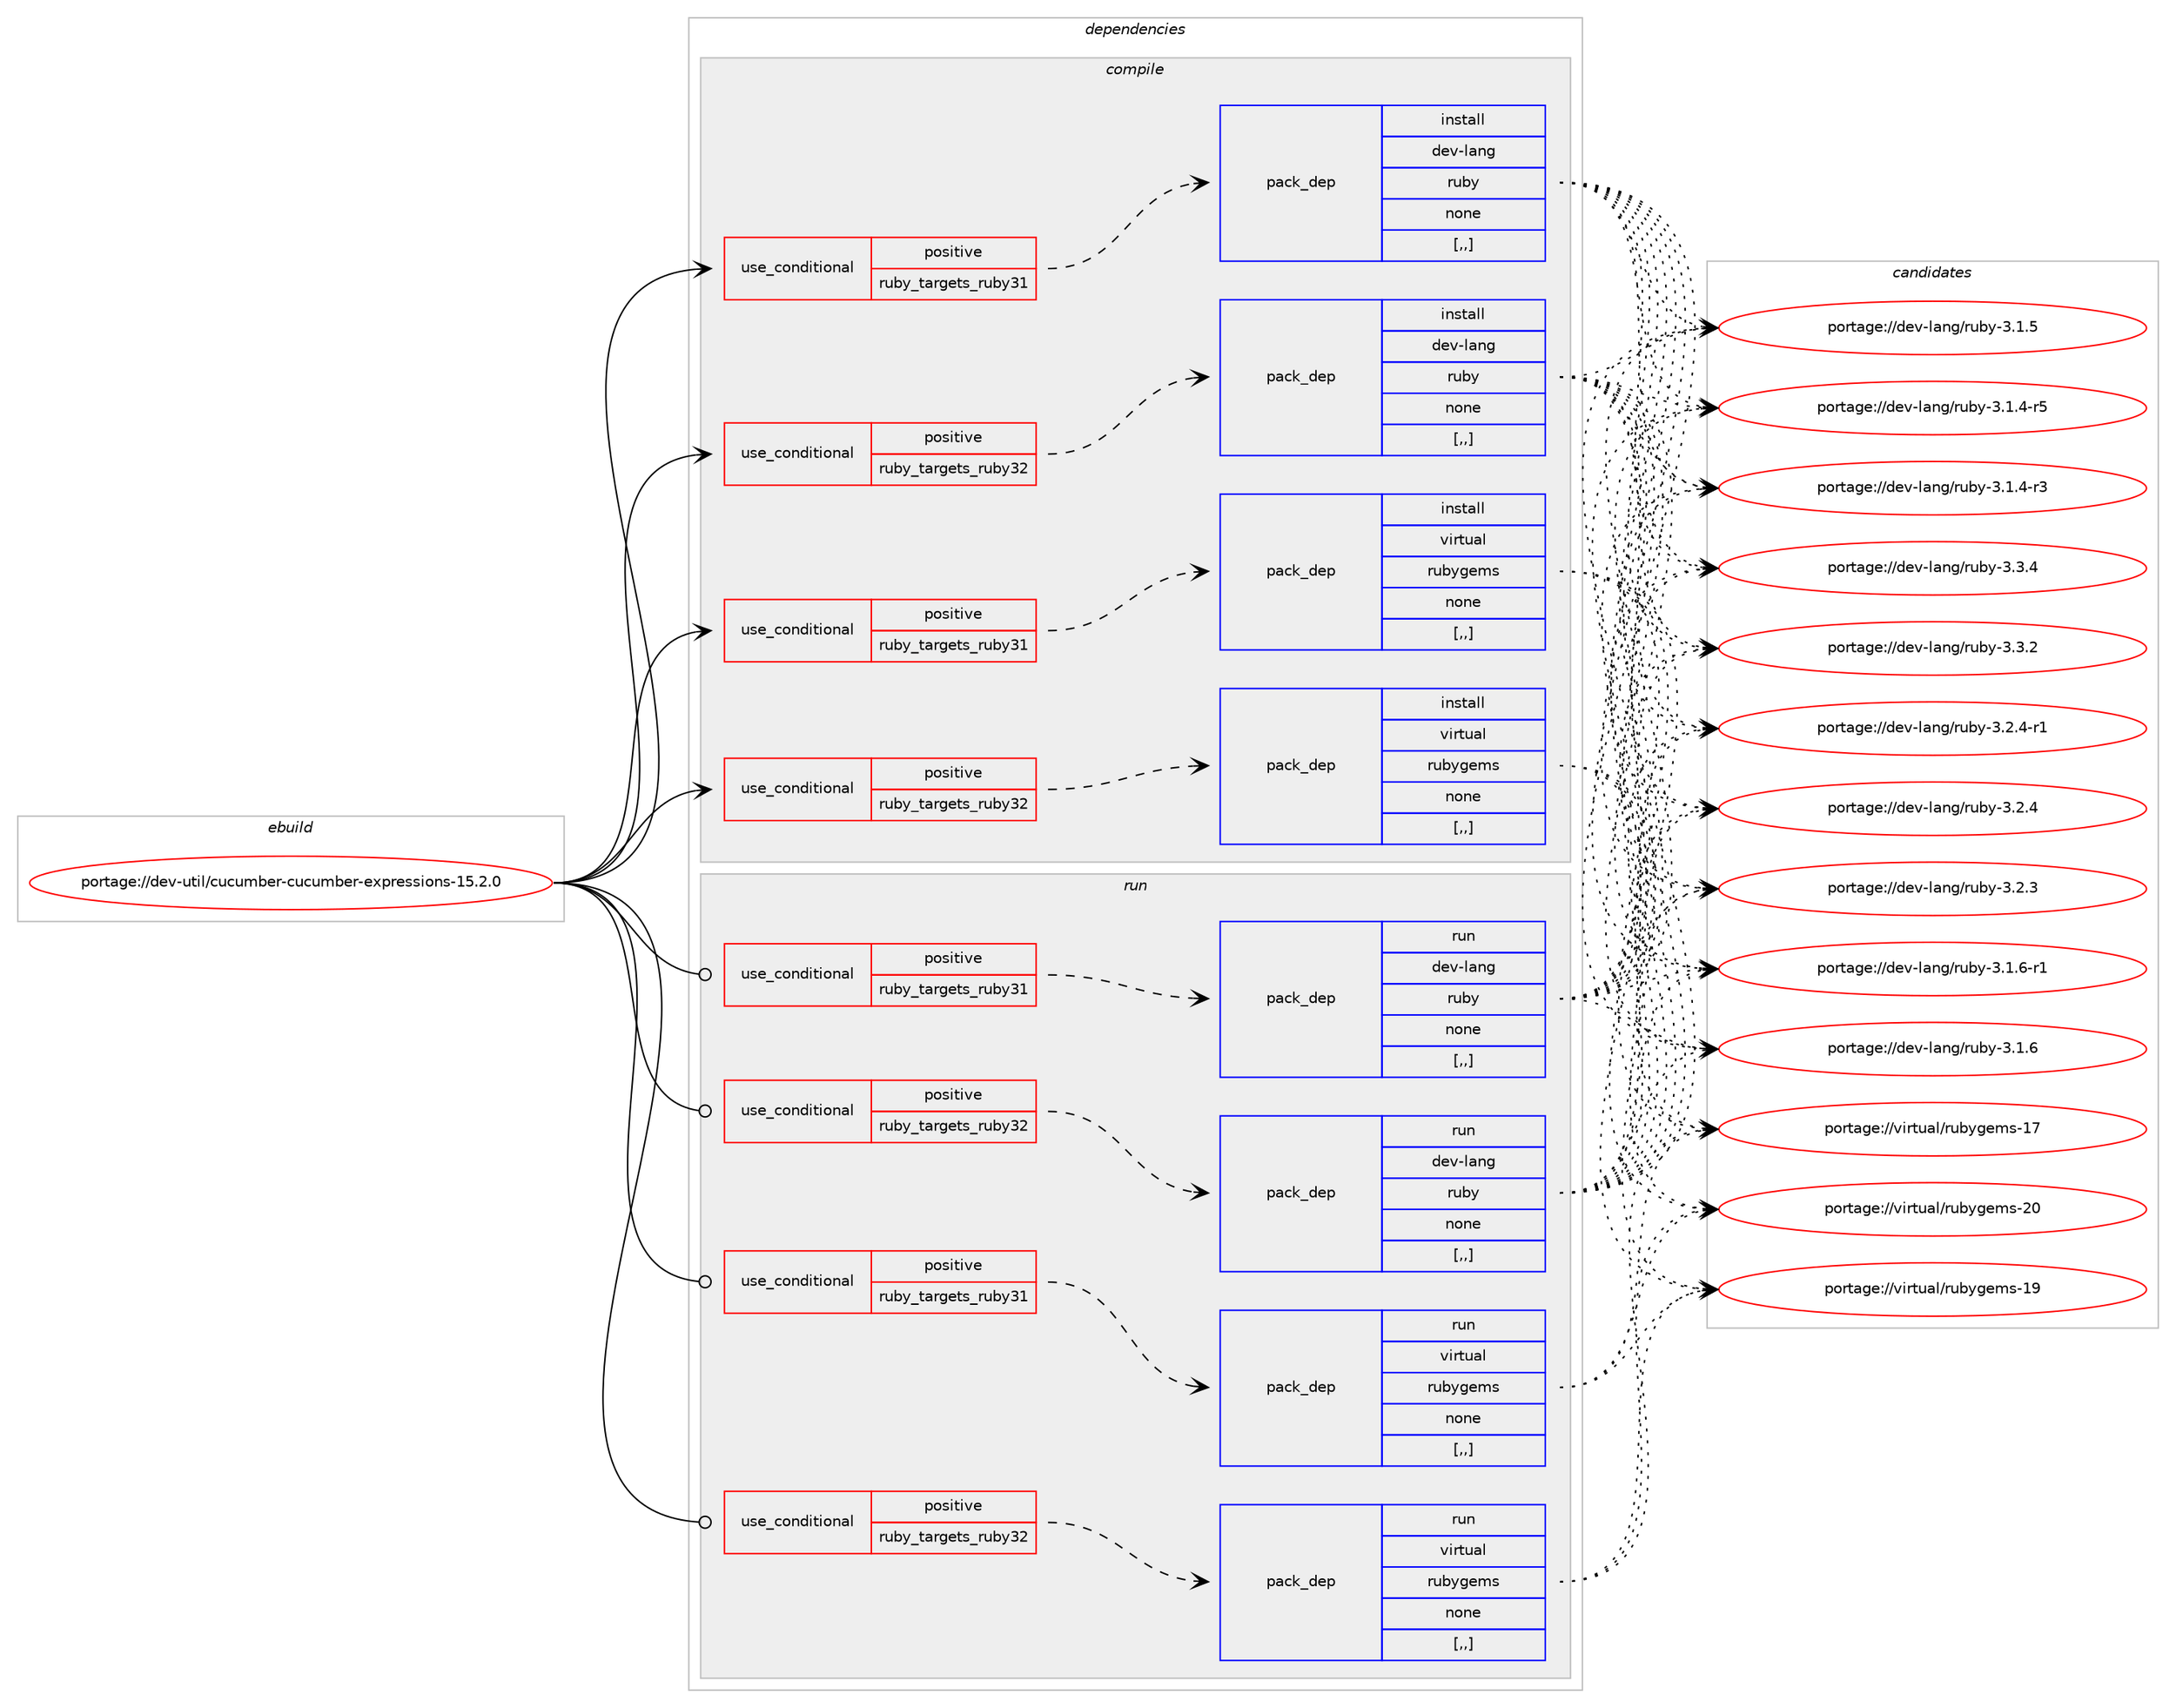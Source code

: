 digraph prolog {

# *************
# Graph options
# *************

newrank=true;
concentrate=true;
compound=true;
graph [rankdir=LR,fontname=Helvetica,fontsize=10,ranksep=1.5];#, ranksep=2.5, nodesep=0.2];
edge  [arrowhead=vee];
node  [fontname=Helvetica,fontsize=10];

# **********
# The ebuild
# **********

subgraph cluster_leftcol {
color=gray;
label=<<i>ebuild</i>>;
id [label="portage://dev-util/cucumber-cucumber-expressions-15.2.0", color=red, width=4, href="../dev-util/cucumber-cucumber-expressions-15.2.0.svg"];
}

# ****************
# The dependencies
# ****************

subgraph cluster_midcol {
color=gray;
label=<<i>dependencies</i>>;
subgraph cluster_compile {
fillcolor="#eeeeee";
style=filled;
label=<<i>compile</i>>;
subgraph cond59729 {
dependency212496 [label=<<TABLE BORDER="0" CELLBORDER="1" CELLSPACING="0" CELLPADDING="4"><TR><TD ROWSPAN="3" CELLPADDING="10">use_conditional</TD></TR><TR><TD>positive</TD></TR><TR><TD>ruby_targets_ruby31</TD></TR></TABLE>>, shape=none, color=red];
subgraph pack151349 {
dependency212497 [label=<<TABLE BORDER="0" CELLBORDER="1" CELLSPACING="0" CELLPADDING="4" WIDTH="220"><TR><TD ROWSPAN="6" CELLPADDING="30">pack_dep</TD></TR><TR><TD WIDTH="110">install</TD></TR><TR><TD>dev-lang</TD></TR><TR><TD>ruby</TD></TR><TR><TD>none</TD></TR><TR><TD>[,,]</TD></TR></TABLE>>, shape=none, color=blue];
}
dependency212496:e -> dependency212497:w [weight=20,style="dashed",arrowhead="vee"];
}
id:e -> dependency212496:w [weight=20,style="solid",arrowhead="vee"];
subgraph cond59730 {
dependency212498 [label=<<TABLE BORDER="0" CELLBORDER="1" CELLSPACING="0" CELLPADDING="4"><TR><TD ROWSPAN="3" CELLPADDING="10">use_conditional</TD></TR><TR><TD>positive</TD></TR><TR><TD>ruby_targets_ruby31</TD></TR></TABLE>>, shape=none, color=red];
subgraph pack151350 {
dependency212499 [label=<<TABLE BORDER="0" CELLBORDER="1" CELLSPACING="0" CELLPADDING="4" WIDTH="220"><TR><TD ROWSPAN="6" CELLPADDING="30">pack_dep</TD></TR><TR><TD WIDTH="110">install</TD></TR><TR><TD>virtual</TD></TR><TR><TD>rubygems</TD></TR><TR><TD>none</TD></TR><TR><TD>[,,]</TD></TR></TABLE>>, shape=none, color=blue];
}
dependency212498:e -> dependency212499:w [weight=20,style="dashed",arrowhead="vee"];
}
id:e -> dependency212498:w [weight=20,style="solid",arrowhead="vee"];
subgraph cond59731 {
dependency212500 [label=<<TABLE BORDER="0" CELLBORDER="1" CELLSPACING="0" CELLPADDING="4"><TR><TD ROWSPAN="3" CELLPADDING="10">use_conditional</TD></TR><TR><TD>positive</TD></TR><TR><TD>ruby_targets_ruby32</TD></TR></TABLE>>, shape=none, color=red];
subgraph pack151351 {
dependency212501 [label=<<TABLE BORDER="0" CELLBORDER="1" CELLSPACING="0" CELLPADDING="4" WIDTH="220"><TR><TD ROWSPAN="6" CELLPADDING="30">pack_dep</TD></TR><TR><TD WIDTH="110">install</TD></TR><TR><TD>dev-lang</TD></TR><TR><TD>ruby</TD></TR><TR><TD>none</TD></TR><TR><TD>[,,]</TD></TR></TABLE>>, shape=none, color=blue];
}
dependency212500:e -> dependency212501:w [weight=20,style="dashed",arrowhead="vee"];
}
id:e -> dependency212500:w [weight=20,style="solid",arrowhead="vee"];
subgraph cond59732 {
dependency212502 [label=<<TABLE BORDER="0" CELLBORDER="1" CELLSPACING="0" CELLPADDING="4"><TR><TD ROWSPAN="3" CELLPADDING="10">use_conditional</TD></TR><TR><TD>positive</TD></TR><TR><TD>ruby_targets_ruby32</TD></TR></TABLE>>, shape=none, color=red];
subgraph pack151352 {
dependency212503 [label=<<TABLE BORDER="0" CELLBORDER="1" CELLSPACING="0" CELLPADDING="4" WIDTH="220"><TR><TD ROWSPAN="6" CELLPADDING="30">pack_dep</TD></TR><TR><TD WIDTH="110">install</TD></TR><TR><TD>virtual</TD></TR><TR><TD>rubygems</TD></TR><TR><TD>none</TD></TR><TR><TD>[,,]</TD></TR></TABLE>>, shape=none, color=blue];
}
dependency212502:e -> dependency212503:w [weight=20,style="dashed",arrowhead="vee"];
}
id:e -> dependency212502:w [weight=20,style="solid",arrowhead="vee"];
}
subgraph cluster_compileandrun {
fillcolor="#eeeeee";
style=filled;
label=<<i>compile and run</i>>;
}
subgraph cluster_run {
fillcolor="#eeeeee";
style=filled;
label=<<i>run</i>>;
subgraph cond59733 {
dependency212504 [label=<<TABLE BORDER="0" CELLBORDER="1" CELLSPACING="0" CELLPADDING="4"><TR><TD ROWSPAN="3" CELLPADDING="10">use_conditional</TD></TR><TR><TD>positive</TD></TR><TR><TD>ruby_targets_ruby31</TD></TR></TABLE>>, shape=none, color=red];
subgraph pack151353 {
dependency212505 [label=<<TABLE BORDER="0" CELLBORDER="1" CELLSPACING="0" CELLPADDING="4" WIDTH="220"><TR><TD ROWSPAN="6" CELLPADDING="30">pack_dep</TD></TR><TR><TD WIDTH="110">run</TD></TR><TR><TD>dev-lang</TD></TR><TR><TD>ruby</TD></TR><TR><TD>none</TD></TR><TR><TD>[,,]</TD></TR></TABLE>>, shape=none, color=blue];
}
dependency212504:e -> dependency212505:w [weight=20,style="dashed",arrowhead="vee"];
}
id:e -> dependency212504:w [weight=20,style="solid",arrowhead="odot"];
subgraph cond59734 {
dependency212506 [label=<<TABLE BORDER="0" CELLBORDER="1" CELLSPACING="0" CELLPADDING="4"><TR><TD ROWSPAN="3" CELLPADDING="10">use_conditional</TD></TR><TR><TD>positive</TD></TR><TR><TD>ruby_targets_ruby31</TD></TR></TABLE>>, shape=none, color=red];
subgraph pack151354 {
dependency212507 [label=<<TABLE BORDER="0" CELLBORDER="1" CELLSPACING="0" CELLPADDING="4" WIDTH="220"><TR><TD ROWSPAN="6" CELLPADDING="30">pack_dep</TD></TR><TR><TD WIDTH="110">run</TD></TR><TR><TD>virtual</TD></TR><TR><TD>rubygems</TD></TR><TR><TD>none</TD></TR><TR><TD>[,,]</TD></TR></TABLE>>, shape=none, color=blue];
}
dependency212506:e -> dependency212507:w [weight=20,style="dashed",arrowhead="vee"];
}
id:e -> dependency212506:w [weight=20,style="solid",arrowhead="odot"];
subgraph cond59735 {
dependency212508 [label=<<TABLE BORDER="0" CELLBORDER="1" CELLSPACING="0" CELLPADDING="4"><TR><TD ROWSPAN="3" CELLPADDING="10">use_conditional</TD></TR><TR><TD>positive</TD></TR><TR><TD>ruby_targets_ruby32</TD></TR></TABLE>>, shape=none, color=red];
subgraph pack151355 {
dependency212509 [label=<<TABLE BORDER="0" CELLBORDER="1" CELLSPACING="0" CELLPADDING="4" WIDTH="220"><TR><TD ROWSPAN="6" CELLPADDING="30">pack_dep</TD></TR><TR><TD WIDTH="110">run</TD></TR><TR><TD>dev-lang</TD></TR><TR><TD>ruby</TD></TR><TR><TD>none</TD></TR><TR><TD>[,,]</TD></TR></TABLE>>, shape=none, color=blue];
}
dependency212508:e -> dependency212509:w [weight=20,style="dashed",arrowhead="vee"];
}
id:e -> dependency212508:w [weight=20,style="solid",arrowhead="odot"];
subgraph cond59736 {
dependency212510 [label=<<TABLE BORDER="0" CELLBORDER="1" CELLSPACING="0" CELLPADDING="4"><TR><TD ROWSPAN="3" CELLPADDING="10">use_conditional</TD></TR><TR><TD>positive</TD></TR><TR><TD>ruby_targets_ruby32</TD></TR></TABLE>>, shape=none, color=red];
subgraph pack151356 {
dependency212511 [label=<<TABLE BORDER="0" CELLBORDER="1" CELLSPACING="0" CELLPADDING="4" WIDTH="220"><TR><TD ROWSPAN="6" CELLPADDING="30">pack_dep</TD></TR><TR><TD WIDTH="110">run</TD></TR><TR><TD>virtual</TD></TR><TR><TD>rubygems</TD></TR><TR><TD>none</TD></TR><TR><TD>[,,]</TD></TR></TABLE>>, shape=none, color=blue];
}
dependency212510:e -> dependency212511:w [weight=20,style="dashed",arrowhead="vee"];
}
id:e -> dependency212510:w [weight=20,style="solid",arrowhead="odot"];
}
}

# **************
# The candidates
# **************

subgraph cluster_choices {
rank=same;
color=gray;
label=<<i>candidates</i>>;

subgraph choice151349 {
color=black;
nodesep=1;
choice10010111845108971101034711411798121455146514652 [label="portage://dev-lang/ruby-3.3.4", color=red, width=4,href="../dev-lang/ruby-3.3.4.svg"];
choice10010111845108971101034711411798121455146514650 [label="portage://dev-lang/ruby-3.3.2", color=red, width=4,href="../dev-lang/ruby-3.3.2.svg"];
choice100101118451089711010347114117981214551465046524511449 [label="portage://dev-lang/ruby-3.2.4-r1", color=red, width=4,href="../dev-lang/ruby-3.2.4-r1.svg"];
choice10010111845108971101034711411798121455146504652 [label="portage://dev-lang/ruby-3.2.4", color=red, width=4,href="../dev-lang/ruby-3.2.4.svg"];
choice10010111845108971101034711411798121455146504651 [label="portage://dev-lang/ruby-3.2.3", color=red, width=4,href="../dev-lang/ruby-3.2.3.svg"];
choice100101118451089711010347114117981214551464946544511449 [label="portage://dev-lang/ruby-3.1.6-r1", color=red, width=4,href="../dev-lang/ruby-3.1.6-r1.svg"];
choice10010111845108971101034711411798121455146494654 [label="portage://dev-lang/ruby-3.1.6", color=red, width=4,href="../dev-lang/ruby-3.1.6.svg"];
choice10010111845108971101034711411798121455146494653 [label="portage://dev-lang/ruby-3.1.5", color=red, width=4,href="../dev-lang/ruby-3.1.5.svg"];
choice100101118451089711010347114117981214551464946524511453 [label="portage://dev-lang/ruby-3.1.4-r5", color=red, width=4,href="../dev-lang/ruby-3.1.4-r5.svg"];
choice100101118451089711010347114117981214551464946524511451 [label="portage://dev-lang/ruby-3.1.4-r3", color=red, width=4,href="../dev-lang/ruby-3.1.4-r3.svg"];
dependency212497:e -> choice10010111845108971101034711411798121455146514652:w [style=dotted,weight="100"];
dependency212497:e -> choice10010111845108971101034711411798121455146514650:w [style=dotted,weight="100"];
dependency212497:e -> choice100101118451089711010347114117981214551465046524511449:w [style=dotted,weight="100"];
dependency212497:e -> choice10010111845108971101034711411798121455146504652:w [style=dotted,weight="100"];
dependency212497:e -> choice10010111845108971101034711411798121455146504651:w [style=dotted,weight="100"];
dependency212497:e -> choice100101118451089711010347114117981214551464946544511449:w [style=dotted,weight="100"];
dependency212497:e -> choice10010111845108971101034711411798121455146494654:w [style=dotted,weight="100"];
dependency212497:e -> choice10010111845108971101034711411798121455146494653:w [style=dotted,weight="100"];
dependency212497:e -> choice100101118451089711010347114117981214551464946524511453:w [style=dotted,weight="100"];
dependency212497:e -> choice100101118451089711010347114117981214551464946524511451:w [style=dotted,weight="100"];
}
subgraph choice151350 {
color=black;
nodesep=1;
choice118105114116117971084711411798121103101109115455048 [label="portage://virtual/rubygems-20", color=red, width=4,href="../virtual/rubygems-20.svg"];
choice118105114116117971084711411798121103101109115454957 [label="portage://virtual/rubygems-19", color=red, width=4,href="../virtual/rubygems-19.svg"];
choice118105114116117971084711411798121103101109115454955 [label="portage://virtual/rubygems-17", color=red, width=4,href="../virtual/rubygems-17.svg"];
dependency212499:e -> choice118105114116117971084711411798121103101109115455048:w [style=dotted,weight="100"];
dependency212499:e -> choice118105114116117971084711411798121103101109115454957:w [style=dotted,weight="100"];
dependency212499:e -> choice118105114116117971084711411798121103101109115454955:w [style=dotted,weight="100"];
}
subgraph choice151351 {
color=black;
nodesep=1;
choice10010111845108971101034711411798121455146514652 [label="portage://dev-lang/ruby-3.3.4", color=red, width=4,href="../dev-lang/ruby-3.3.4.svg"];
choice10010111845108971101034711411798121455146514650 [label="portage://dev-lang/ruby-3.3.2", color=red, width=4,href="../dev-lang/ruby-3.3.2.svg"];
choice100101118451089711010347114117981214551465046524511449 [label="portage://dev-lang/ruby-3.2.4-r1", color=red, width=4,href="../dev-lang/ruby-3.2.4-r1.svg"];
choice10010111845108971101034711411798121455146504652 [label="portage://dev-lang/ruby-3.2.4", color=red, width=4,href="../dev-lang/ruby-3.2.4.svg"];
choice10010111845108971101034711411798121455146504651 [label="portage://dev-lang/ruby-3.2.3", color=red, width=4,href="../dev-lang/ruby-3.2.3.svg"];
choice100101118451089711010347114117981214551464946544511449 [label="portage://dev-lang/ruby-3.1.6-r1", color=red, width=4,href="../dev-lang/ruby-3.1.6-r1.svg"];
choice10010111845108971101034711411798121455146494654 [label="portage://dev-lang/ruby-3.1.6", color=red, width=4,href="../dev-lang/ruby-3.1.6.svg"];
choice10010111845108971101034711411798121455146494653 [label="portage://dev-lang/ruby-3.1.5", color=red, width=4,href="../dev-lang/ruby-3.1.5.svg"];
choice100101118451089711010347114117981214551464946524511453 [label="portage://dev-lang/ruby-3.1.4-r5", color=red, width=4,href="../dev-lang/ruby-3.1.4-r5.svg"];
choice100101118451089711010347114117981214551464946524511451 [label="portage://dev-lang/ruby-3.1.4-r3", color=red, width=4,href="../dev-lang/ruby-3.1.4-r3.svg"];
dependency212501:e -> choice10010111845108971101034711411798121455146514652:w [style=dotted,weight="100"];
dependency212501:e -> choice10010111845108971101034711411798121455146514650:w [style=dotted,weight="100"];
dependency212501:e -> choice100101118451089711010347114117981214551465046524511449:w [style=dotted,weight="100"];
dependency212501:e -> choice10010111845108971101034711411798121455146504652:w [style=dotted,weight="100"];
dependency212501:e -> choice10010111845108971101034711411798121455146504651:w [style=dotted,weight="100"];
dependency212501:e -> choice100101118451089711010347114117981214551464946544511449:w [style=dotted,weight="100"];
dependency212501:e -> choice10010111845108971101034711411798121455146494654:w [style=dotted,weight="100"];
dependency212501:e -> choice10010111845108971101034711411798121455146494653:w [style=dotted,weight="100"];
dependency212501:e -> choice100101118451089711010347114117981214551464946524511453:w [style=dotted,weight="100"];
dependency212501:e -> choice100101118451089711010347114117981214551464946524511451:w [style=dotted,weight="100"];
}
subgraph choice151352 {
color=black;
nodesep=1;
choice118105114116117971084711411798121103101109115455048 [label="portage://virtual/rubygems-20", color=red, width=4,href="../virtual/rubygems-20.svg"];
choice118105114116117971084711411798121103101109115454957 [label="portage://virtual/rubygems-19", color=red, width=4,href="../virtual/rubygems-19.svg"];
choice118105114116117971084711411798121103101109115454955 [label="portage://virtual/rubygems-17", color=red, width=4,href="../virtual/rubygems-17.svg"];
dependency212503:e -> choice118105114116117971084711411798121103101109115455048:w [style=dotted,weight="100"];
dependency212503:e -> choice118105114116117971084711411798121103101109115454957:w [style=dotted,weight="100"];
dependency212503:e -> choice118105114116117971084711411798121103101109115454955:w [style=dotted,weight="100"];
}
subgraph choice151353 {
color=black;
nodesep=1;
choice10010111845108971101034711411798121455146514652 [label="portage://dev-lang/ruby-3.3.4", color=red, width=4,href="../dev-lang/ruby-3.3.4.svg"];
choice10010111845108971101034711411798121455146514650 [label="portage://dev-lang/ruby-3.3.2", color=red, width=4,href="../dev-lang/ruby-3.3.2.svg"];
choice100101118451089711010347114117981214551465046524511449 [label="portage://dev-lang/ruby-3.2.4-r1", color=red, width=4,href="../dev-lang/ruby-3.2.4-r1.svg"];
choice10010111845108971101034711411798121455146504652 [label="portage://dev-lang/ruby-3.2.4", color=red, width=4,href="../dev-lang/ruby-3.2.4.svg"];
choice10010111845108971101034711411798121455146504651 [label="portage://dev-lang/ruby-3.2.3", color=red, width=4,href="../dev-lang/ruby-3.2.3.svg"];
choice100101118451089711010347114117981214551464946544511449 [label="portage://dev-lang/ruby-3.1.6-r1", color=red, width=4,href="../dev-lang/ruby-3.1.6-r1.svg"];
choice10010111845108971101034711411798121455146494654 [label="portage://dev-lang/ruby-3.1.6", color=red, width=4,href="../dev-lang/ruby-3.1.6.svg"];
choice10010111845108971101034711411798121455146494653 [label="portage://dev-lang/ruby-3.1.5", color=red, width=4,href="../dev-lang/ruby-3.1.5.svg"];
choice100101118451089711010347114117981214551464946524511453 [label="portage://dev-lang/ruby-3.1.4-r5", color=red, width=4,href="../dev-lang/ruby-3.1.4-r5.svg"];
choice100101118451089711010347114117981214551464946524511451 [label="portage://dev-lang/ruby-3.1.4-r3", color=red, width=4,href="../dev-lang/ruby-3.1.4-r3.svg"];
dependency212505:e -> choice10010111845108971101034711411798121455146514652:w [style=dotted,weight="100"];
dependency212505:e -> choice10010111845108971101034711411798121455146514650:w [style=dotted,weight="100"];
dependency212505:e -> choice100101118451089711010347114117981214551465046524511449:w [style=dotted,weight="100"];
dependency212505:e -> choice10010111845108971101034711411798121455146504652:w [style=dotted,weight="100"];
dependency212505:e -> choice10010111845108971101034711411798121455146504651:w [style=dotted,weight="100"];
dependency212505:e -> choice100101118451089711010347114117981214551464946544511449:w [style=dotted,weight="100"];
dependency212505:e -> choice10010111845108971101034711411798121455146494654:w [style=dotted,weight="100"];
dependency212505:e -> choice10010111845108971101034711411798121455146494653:w [style=dotted,weight="100"];
dependency212505:e -> choice100101118451089711010347114117981214551464946524511453:w [style=dotted,weight="100"];
dependency212505:e -> choice100101118451089711010347114117981214551464946524511451:w [style=dotted,weight="100"];
}
subgraph choice151354 {
color=black;
nodesep=1;
choice118105114116117971084711411798121103101109115455048 [label="portage://virtual/rubygems-20", color=red, width=4,href="../virtual/rubygems-20.svg"];
choice118105114116117971084711411798121103101109115454957 [label="portage://virtual/rubygems-19", color=red, width=4,href="../virtual/rubygems-19.svg"];
choice118105114116117971084711411798121103101109115454955 [label="portage://virtual/rubygems-17", color=red, width=4,href="../virtual/rubygems-17.svg"];
dependency212507:e -> choice118105114116117971084711411798121103101109115455048:w [style=dotted,weight="100"];
dependency212507:e -> choice118105114116117971084711411798121103101109115454957:w [style=dotted,weight="100"];
dependency212507:e -> choice118105114116117971084711411798121103101109115454955:w [style=dotted,weight="100"];
}
subgraph choice151355 {
color=black;
nodesep=1;
choice10010111845108971101034711411798121455146514652 [label="portage://dev-lang/ruby-3.3.4", color=red, width=4,href="../dev-lang/ruby-3.3.4.svg"];
choice10010111845108971101034711411798121455146514650 [label="portage://dev-lang/ruby-3.3.2", color=red, width=4,href="../dev-lang/ruby-3.3.2.svg"];
choice100101118451089711010347114117981214551465046524511449 [label="portage://dev-lang/ruby-3.2.4-r1", color=red, width=4,href="../dev-lang/ruby-3.2.4-r1.svg"];
choice10010111845108971101034711411798121455146504652 [label="portage://dev-lang/ruby-3.2.4", color=red, width=4,href="../dev-lang/ruby-3.2.4.svg"];
choice10010111845108971101034711411798121455146504651 [label="portage://dev-lang/ruby-3.2.3", color=red, width=4,href="../dev-lang/ruby-3.2.3.svg"];
choice100101118451089711010347114117981214551464946544511449 [label="portage://dev-lang/ruby-3.1.6-r1", color=red, width=4,href="../dev-lang/ruby-3.1.6-r1.svg"];
choice10010111845108971101034711411798121455146494654 [label="portage://dev-lang/ruby-3.1.6", color=red, width=4,href="../dev-lang/ruby-3.1.6.svg"];
choice10010111845108971101034711411798121455146494653 [label="portage://dev-lang/ruby-3.1.5", color=red, width=4,href="../dev-lang/ruby-3.1.5.svg"];
choice100101118451089711010347114117981214551464946524511453 [label="portage://dev-lang/ruby-3.1.4-r5", color=red, width=4,href="../dev-lang/ruby-3.1.4-r5.svg"];
choice100101118451089711010347114117981214551464946524511451 [label="portage://dev-lang/ruby-3.1.4-r3", color=red, width=4,href="../dev-lang/ruby-3.1.4-r3.svg"];
dependency212509:e -> choice10010111845108971101034711411798121455146514652:w [style=dotted,weight="100"];
dependency212509:e -> choice10010111845108971101034711411798121455146514650:w [style=dotted,weight="100"];
dependency212509:e -> choice100101118451089711010347114117981214551465046524511449:w [style=dotted,weight="100"];
dependency212509:e -> choice10010111845108971101034711411798121455146504652:w [style=dotted,weight="100"];
dependency212509:e -> choice10010111845108971101034711411798121455146504651:w [style=dotted,weight="100"];
dependency212509:e -> choice100101118451089711010347114117981214551464946544511449:w [style=dotted,weight="100"];
dependency212509:e -> choice10010111845108971101034711411798121455146494654:w [style=dotted,weight="100"];
dependency212509:e -> choice10010111845108971101034711411798121455146494653:w [style=dotted,weight="100"];
dependency212509:e -> choice100101118451089711010347114117981214551464946524511453:w [style=dotted,weight="100"];
dependency212509:e -> choice100101118451089711010347114117981214551464946524511451:w [style=dotted,weight="100"];
}
subgraph choice151356 {
color=black;
nodesep=1;
choice118105114116117971084711411798121103101109115455048 [label="portage://virtual/rubygems-20", color=red, width=4,href="../virtual/rubygems-20.svg"];
choice118105114116117971084711411798121103101109115454957 [label="portage://virtual/rubygems-19", color=red, width=4,href="../virtual/rubygems-19.svg"];
choice118105114116117971084711411798121103101109115454955 [label="portage://virtual/rubygems-17", color=red, width=4,href="../virtual/rubygems-17.svg"];
dependency212511:e -> choice118105114116117971084711411798121103101109115455048:w [style=dotted,weight="100"];
dependency212511:e -> choice118105114116117971084711411798121103101109115454957:w [style=dotted,weight="100"];
dependency212511:e -> choice118105114116117971084711411798121103101109115454955:w [style=dotted,weight="100"];
}
}

}
